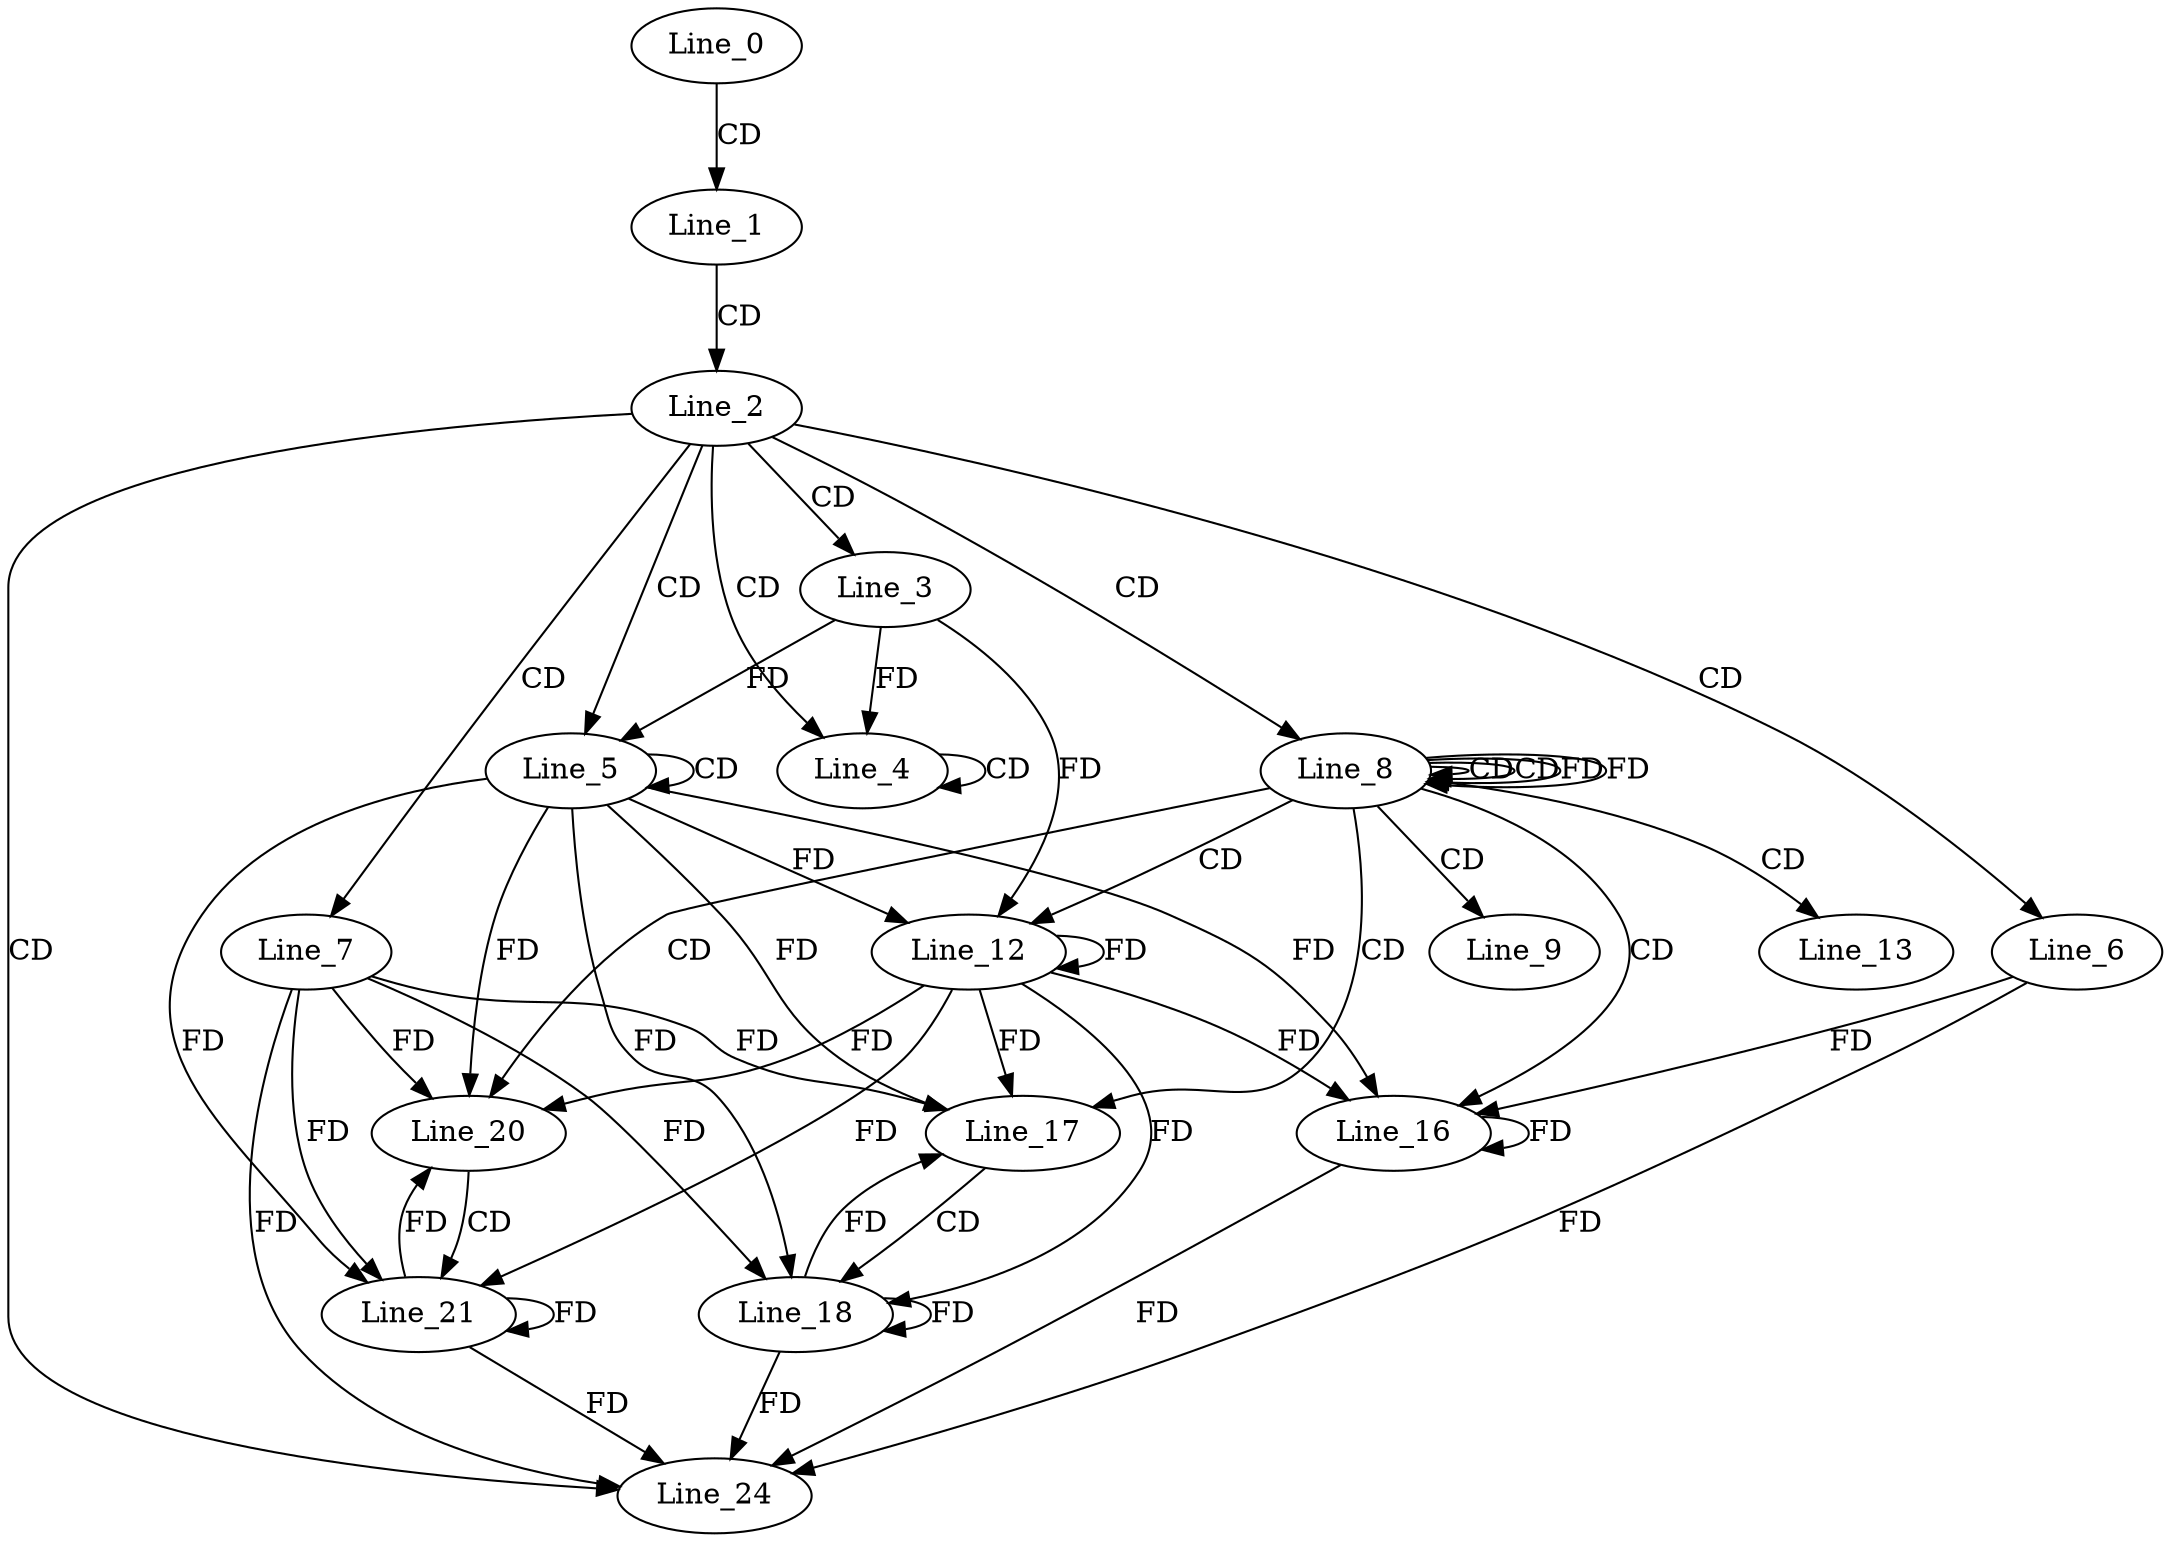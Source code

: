 digraph G {
  Line_0;
  Line_1;
  Line_2;
  Line_3;
  Line_4;
  Line_4;
  Line_5;
  Line_5;
  Line_6;
  Line_7;
  Line_8;
  Line_8;
  Line_8;
  Line_9;
  Line_12;
  Line_12;
  Line_13;
  Line_16;
  Line_17;
  Line_18;
  Line_20;
  Line_21;
  Line_24;
  Line_0 -> Line_1 [ label="CD" ];
  Line_1 -> Line_2 [ label="CD" ];
  Line_2 -> Line_3 [ label="CD" ];
  Line_2 -> Line_4 [ label="CD" ];
  Line_4 -> Line_4 [ label="CD" ];
  Line_3 -> Line_4 [ label="FD" ];
  Line_2 -> Line_5 [ label="CD" ];
  Line_5 -> Line_5 [ label="CD" ];
  Line_3 -> Line_5 [ label="FD" ];
  Line_2 -> Line_6 [ label="CD" ];
  Line_2 -> Line_7 [ label="CD" ];
  Line_2 -> Line_8 [ label="CD" ];
  Line_8 -> Line_8 [ label="CD" ];
  Line_8 -> Line_8 [ label="CD" ];
  Line_8 -> Line_8 [ label="FD" ];
  Line_8 -> Line_9 [ label="CD" ];
  Line_8 -> Line_12 [ label="CD" ];
  Line_12 -> Line_12 [ label="FD" ];
  Line_5 -> Line_12 [ label="FD" ];
  Line_3 -> Line_12 [ label="FD" ];
  Line_8 -> Line_13 [ label="CD" ];
  Line_8 -> Line_16 [ label="CD" ];
  Line_16 -> Line_16 [ label="FD" ];
  Line_6 -> Line_16 [ label="FD" ];
  Line_12 -> Line_16 [ label="FD" ];
  Line_5 -> Line_16 [ label="FD" ];
  Line_8 -> Line_17 [ label="CD" ];
  Line_7 -> Line_17 [ label="FD" ];
  Line_12 -> Line_17 [ label="FD" ];
  Line_5 -> Line_17 [ label="FD" ];
  Line_17 -> Line_18 [ label="CD" ];
  Line_18 -> Line_18 [ label="FD" ];
  Line_7 -> Line_18 [ label="FD" ];
  Line_12 -> Line_18 [ label="FD" ];
  Line_5 -> Line_18 [ label="FD" ];
  Line_8 -> Line_20 [ label="CD" ];
  Line_7 -> Line_20 [ label="FD" ];
  Line_12 -> Line_20 [ label="FD" ];
  Line_5 -> Line_20 [ label="FD" ];
  Line_20 -> Line_21 [ label="CD" ];
  Line_21 -> Line_21 [ label="FD" ];
  Line_7 -> Line_21 [ label="FD" ];
  Line_12 -> Line_21 [ label="FD" ];
  Line_5 -> Line_21 [ label="FD" ];
  Line_2 -> Line_24 [ label="CD" ];
  Line_18 -> Line_24 [ label="FD" ];
  Line_7 -> Line_24 [ label="FD" ];
  Line_21 -> Line_24 [ label="FD" ];
  Line_16 -> Line_24 [ label="FD" ];
  Line_6 -> Line_24 [ label="FD" ];
  Line_8 -> Line_8 [ label="FD" ];
  Line_18 -> Line_17 [ label="FD" ];
  Line_21 -> Line_20 [ label="FD" ];
}
